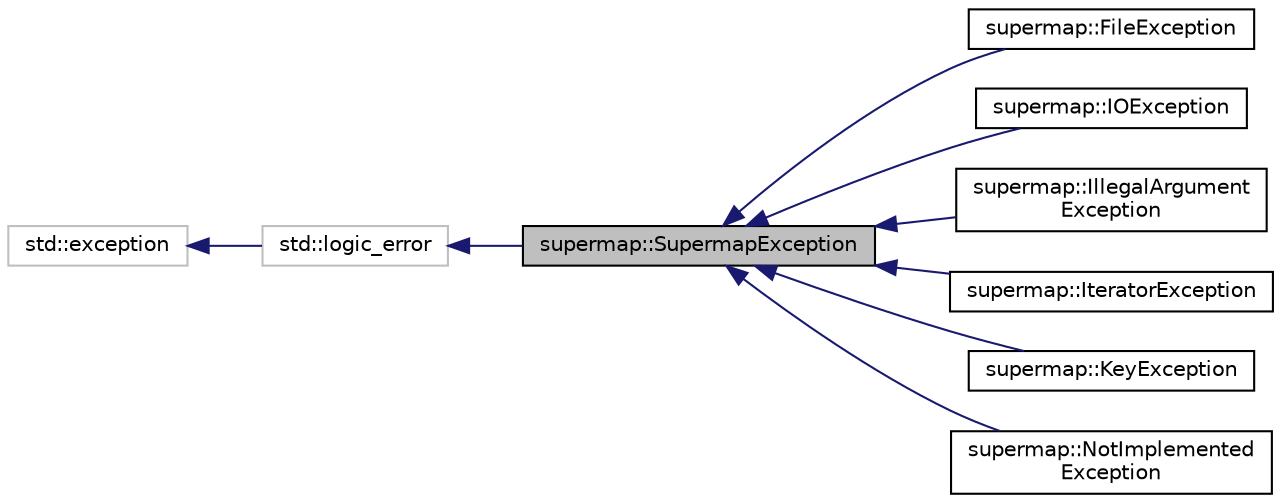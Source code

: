 digraph "supermap::SupermapException"
{
 // LATEX_PDF_SIZE
  edge [fontname="Helvetica",fontsize="10",labelfontname="Helvetica",labelfontsize="10"];
  node [fontname="Helvetica",fontsize="10",shape=record];
  rankdir="LR";
  Node1 [label="supermap::SupermapException",height=0.2,width=0.4,color="black", fillcolor="grey75", style="filled", fontcolor="black",tooltip="Any exception that happened in supermap scope."];
  Node2 -> Node1 [dir="back",color="midnightblue",fontsize="10",style="solid",fontname="Helvetica"];
  Node2 [label="std::logic_error",height=0.2,width=0.4,color="grey75", fillcolor="white", style="filled",tooltip=" "];
  Node3 -> Node2 [dir="back",color="midnightblue",fontsize="10",style="solid",fontname="Helvetica"];
  Node3 [label="std::exception",height=0.2,width=0.4,color="grey75", fillcolor="white", style="filled",tooltip=" "];
  Node1 -> Node4 [dir="back",color="midnightblue",fontsize="10",style="solid",fontname="Helvetica"];
  Node4 [label="supermap::FileException",height=0.2,width=0.4,color="black", fillcolor="white", style="filled",URL="$classsupermap_1_1FileException.html",tooltip="Thrown when file exception is occurred."];
  Node1 -> Node5 [dir="back",color="midnightblue",fontsize="10",style="solid",fontname="Helvetica"];
  Node5 [label="supermap::IOException",height=0.2,width=0.4,color="black", fillcolor="white", style="filled",URL="$classsupermap_1_1IOException.html",tooltip="Thrown when invalid operation with input or output is executed."];
  Node1 -> Node6 [dir="back",color="midnightblue",fontsize="10",style="solid",fontname="Helvetica"];
  Node6 [label="supermap::IllegalArgument\lException",height=0.2,width=0.4,color="black", fillcolor="white", style="filled",URL="$classsupermap_1_1IllegalArgumentException.html",tooltip="Thrown when some illegal argument is passed."];
  Node1 -> Node7 [dir="back",color="midnightblue",fontsize="10",style="solid",fontname="Helvetica"];
  Node7 [label="supermap::IteratorException",height=0.2,width=0.4,color="black", fillcolor="white", style="filled",URL="$classsupermap_1_1IteratorException.html",tooltip="Thrown when invalid operation with iterator is executed."];
  Node1 -> Node8 [dir="back",color="midnightblue",fontsize="10",style="solid",fontname="Helvetica"];
  Node8 [label="supermap::KeyException",height=0.2,width=0.4,color="black", fillcolor="white", style="filled",URL="$classsupermap_1_1KeyException.html",tooltip="Thrown when accessing value of non-existent key."];
  Node1 -> Node9 [dir="back",color="midnightblue",fontsize="10",style="solid",fontname="Helvetica"];
  Node9 [label="supermap::NotImplemented\lException",height=0.2,width=0.4,color="black", fillcolor="white", style="filled",URL="$classsupermap_1_1NotImplementedException.html",tooltip="An implementation stub."];
}
